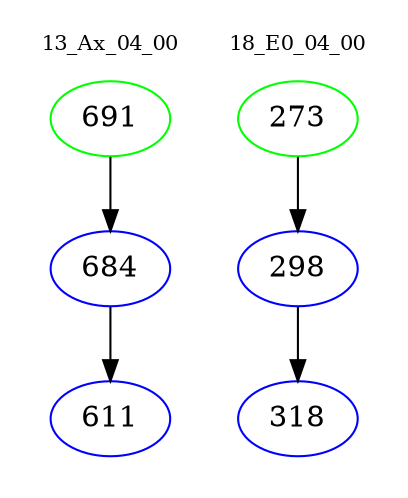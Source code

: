 digraph{
subgraph cluster_0 {
color = white
label = "13_Ax_04_00";
fontsize=10;
T0_691 [label="691", color="green"]
T0_691 -> T0_684 [color="black"]
T0_684 [label="684", color="blue"]
T0_684 -> T0_611 [color="black"]
T0_611 [label="611", color="blue"]
}
subgraph cluster_1 {
color = white
label = "18_E0_04_00";
fontsize=10;
T1_273 [label="273", color="green"]
T1_273 -> T1_298 [color="black"]
T1_298 [label="298", color="blue"]
T1_298 -> T1_318 [color="black"]
T1_318 [label="318", color="blue"]
}
}
